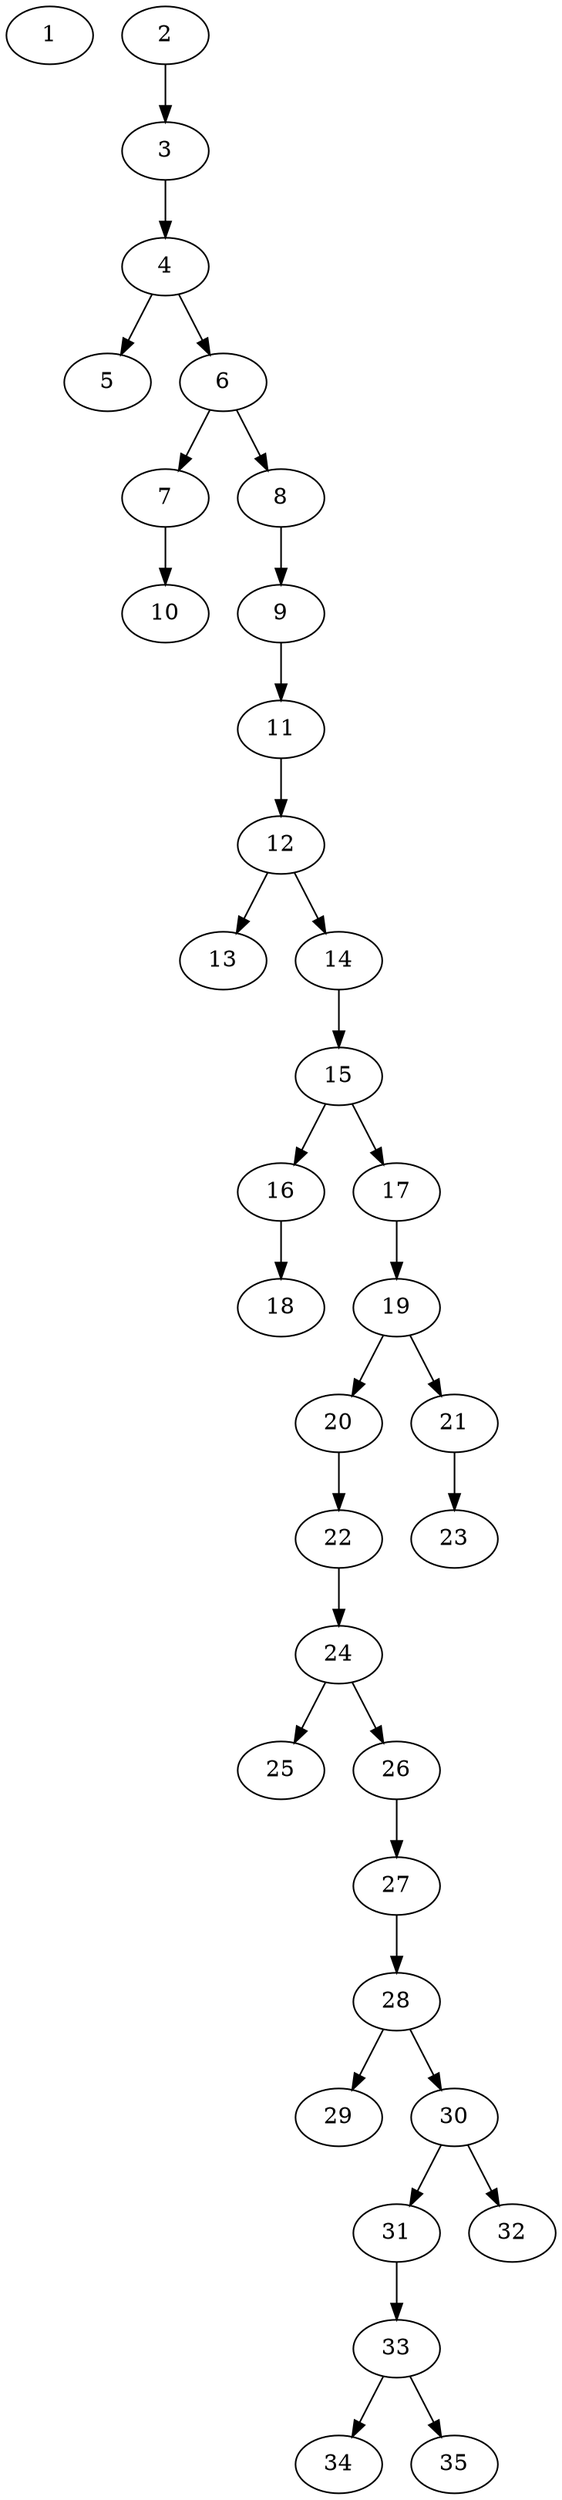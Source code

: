 // DAG automatically generated by daggen at Thu Oct  3 14:05:38 2019
// ./daggen --dot -n 35 --ccr 0.3 --fat 0.3 --regular 0.9 --density 0.5 --mindata 5242880 --maxdata 52428800 
digraph G {
  1 [size="39335253", alpha="0.09", expect_size="11800576"] 
  2 [size="58760533", alpha="0.03", expect_size="17628160"] 
  2 -> 3 [size ="17628160"]
  3 [size="166382933", alpha="0.17", expect_size="49914880"] 
  3 -> 4 [size ="49914880"]
  4 [size="108796587", alpha="0.02", expect_size="32638976"] 
  4 -> 5 [size ="32638976"]
  4 -> 6 [size ="32638976"]
  5 [size="107325440", alpha="0.12", expect_size="32197632"] 
  6 [size="167383040", alpha="0.04", expect_size="50214912"] 
  6 -> 7 [size ="50214912"]
  6 -> 8 [size ="50214912"]
  7 [size="21452800", alpha="0.00", expect_size="6435840"] 
  7 -> 10 [size ="6435840"]
  8 [size="131102720", alpha="0.08", expect_size="39330816"] 
  8 -> 9 [size ="39330816"]
  9 [size="64699733", alpha="0.09", expect_size="19409920"] 
  9 -> 11 [size ="19409920"]
  10 [size="53899947", alpha="0.14", expect_size="16169984"] 
  11 [size="143957333", alpha="0.12", expect_size="43187200"] 
  11 -> 12 [size ="43187200"]
  12 [size="55210667", alpha="0.03", expect_size="16563200"] 
  12 -> 13 [size ="16563200"]
  12 -> 14 [size ="16563200"]
  13 [size="79148373", alpha="0.07", expect_size="23744512"] 
  14 [size="52630187", alpha="0.13", expect_size="15789056"] 
  14 -> 15 [size ="15789056"]
  15 [size="67293867", alpha="0.13", expect_size="20188160"] 
  15 -> 16 [size ="20188160"]
  15 -> 17 [size ="20188160"]
  16 [size="165587627", alpha="0.15", expect_size="49676288"] 
  16 -> 18 [size ="49676288"]
  17 [size="37014187", alpha="0.12", expect_size="11104256"] 
  17 -> 19 [size ="11104256"]
  18 [size="39468373", alpha="0.19", expect_size="11840512"] 
  19 [size="105895253", alpha="0.16", expect_size="31768576"] 
  19 -> 20 [size ="31768576"]
  19 -> 21 [size ="31768576"]
  20 [size="21227520", alpha="0.11", expect_size="6368256"] 
  20 -> 22 [size ="6368256"]
  21 [size="132543147", alpha="0.08", expect_size="39762944"] 
  21 -> 23 [size ="39762944"]
  22 [size="66450773", alpha="0.11", expect_size="19935232"] 
  22 -> 24 [size ="19935232"]
  23 [size="91682133", alpha="0.12", expect_size="27504640"] 
  24 [size="145370453", alpha="0.05", expect_size="43611136"] 
  24 -> 25 [size ="43611136"]
  24 -> 26 [size ="43611136"]
  25 [size="87524693", alpha="0.10", expect_size="26257408"] 
  26 [size="30184107", alpha="0.13", expect_size="9055232"] 
  26 -> 27 [size ="9055232"]
  27 [size="148008960", alpha="0.17", expect_size="44402688"] 
  27 -> 28 [size ="44402688"]
  28 [size="83138560", alpha="0.16", expect_size="24941568"] 
  28 -> 29 [size ="24941568"]
  28 -> 30 [size ="24941568"]
  29 [size="78254080", alpha="0.00", expect_size="23476224"] 
  30 [size="47458987", alpha="0.10", expect_size="14237696"] 
  30 -> 31 [size ="14237696"]
  30 -> 32 [size ="14237696"]
  31 [size="130990080", alpha="0.15", expect_size="39297024"] 
  31 -> 33 [size ="39297024"]
  32 [size="36140373", alpha="0.05", expect_size="10842112"] 
  33 [size="118770347", alpha="0.03", expect_size="35631104"] 
  33 -> 34 [size ="35631104"]
  33 -> 35 [size ="35631104"]
  34 [size="55927467", alpha="0.05", expect_size="16778240"] 
  35 [size="96215040", alpha="0.14", expect_size="28864512"] 
}
